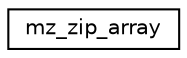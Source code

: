 digraph "Graphical Class Hierarchy"
{
  edge [fontname="Helvetica",fontsize="10",labelfontname="Helvetica",labelfontsize="10"];
  node [fontname="Helvetica",fontsize="10",shape=record];
  rankdir="LR";
  Node0 [label="mz_zip_array",height=0.2,width=0.4,color="black", fillcolor="white", style="filled",URL="$structmz__zip__array.html"];
}
